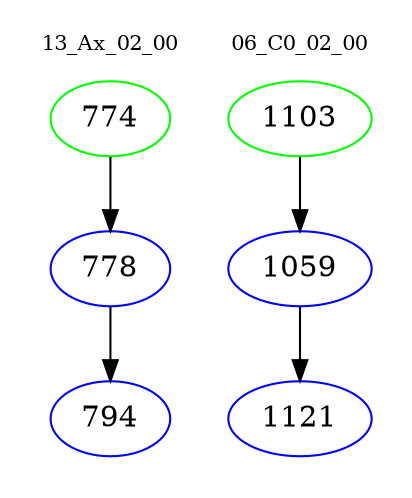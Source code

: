 digraph{
subgraph cluster_0 {
color = white
label = "13_Ax_02_00";
fontsize=10;
T0_774 [label="774", color="green"]
T0_774 -> T0_778 [color="black"]
T0_778 [label="778", color="blue"]
T0_778 -> T0_794 [color="black"]
T0_794 [label="794", color="blue"]
}
subgraph cluster_1 {
color = white
label = "06_C0_02_00";
fontsize=10;
T1_1103 [label="1103", color="green"]
T1_1103 -> T1_1059 [color="black"]
T1_1059 [label="1059", color="blue"]
T1_1059 -> T1_1121 [color="black"]
T1_1121 [label="1121", color="blue"]
}
}
